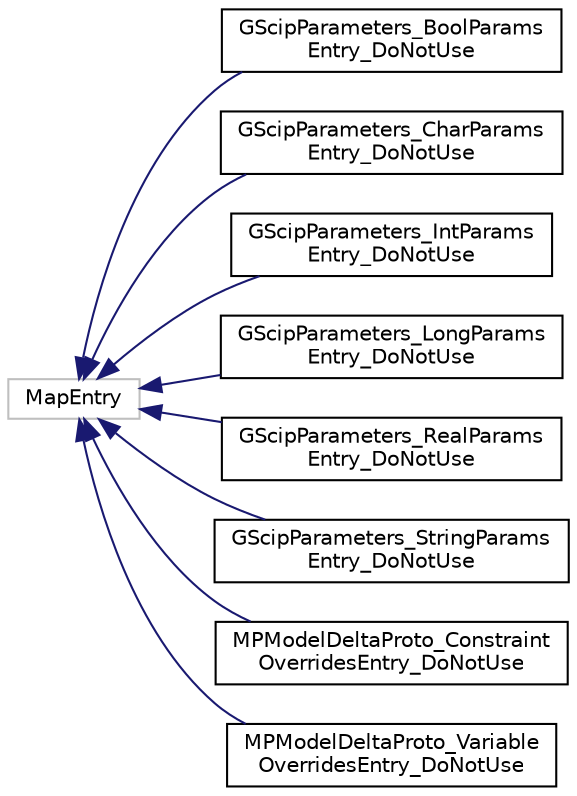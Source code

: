 digraph "Graphical Class Hierarchy"
{
 // LATEX_PDF_SIZE
  edge [fontname="Helvetica",fontsize="10",labelfontname="Helvetica",labelfontsize="10"];
  node [fontname="Helvetica",fontsize="10",shape=record];
  rankdir="LR";
  Node0 [label="MapEntry",height=0.2,width=0.4,color="grey75", fillcolor="white", style="filled",tooltip=" "];
  Node0 -> Node1 [dir="back",color="midnightblue",fontsize="10",style="solid",fontname="Helvetica"];
  Node1 [label="GScipParameters_BoolParams\lEntry_DoNotUse",height=0.2,width=0.4,color="black", fillcolor="white", style="filled",URL="$classoperations__research_1_1_g_scip_parameters___bool_params_entry___do_not_use.html",tooltip=" "];
  Node0 -> Node2 [dir="back",color="midnightblue",fontsize="10",style="solid",fontname="Helvetica"];
  Node2 [label="GScipParameters_CharParams\lEntry_DoNotUse",height=0.2,width=0.4,color="black", fillcolor="white", style="filled",URL="$classoperations__research_1_1_g_scip_parameters___char_params_entry___do_not_use.html",tooltip=" "];
  Node0 -> Node3 [dir="back",color="midnightblue",fontsize="10",style="solid",fontname="Helvetica"];
  Node3 [label="GScipParameters_IntParams\lEntry_DoNotUse",height=0.2,width=0.4,color="black", fillcolor="white", style="filled",URL="$classoperations__research_1_1_g_scip_parameters___int_params_entry___do_not_use.html",tooltip=" "];
  Node0 -> Node4 [dir="back",color="midnightblue",fontsize="10",style="solid",fontname="Helvetica"];
  Node4 [label="GScipParameters_LongParams\lEntry_DoNotUse",height=0.2,width=0.4,color="black", fillcolor="white", style="filled",URL="$classoperations__research_1_1_g_scip_parameters___long_params_entry___do_not_use.html",tooltip=" "];
  Node0 -> Node5 [dir="back",color="midnightblue",fontsize="10",style="solid",fontname="Helvetica"];
  Node5 [label="GScipParameters_RealParams\lEntry_DoNotUse",height=0.2,width=0.4,color="black", fillcolor="white", style="filled",URL="$classoperations__research_1_1_g_scip_parameters___real_params_entry___do_not_use.html",tooltip=" "];
  Node0 -> Node6 [dir="back",color="midnightblue",fontsize="10",style="solid",fontname="Helvetica"];
  Node6 [label="GScipParameters_StringParams\lEntry_DoNotUse",height=0.2,width=0.4,color="black", fillcolor="white", style="filled",URL="$classoperations__research_1_1_g_scip_parameters___string_params_entry___do_not_use.html",tooltip=" "];
  Node0 -> Node7 [dir="back",color="midnightblue",fontsize="10",style="solid",fontname="Helvetica"];
  Node7 [label="MPModelDeltaProto_Constraint\lOverridesEntry_DoNotUse",height=0.2,width=0.4,color="black", fillcolor="white", style="filled",URL="$classoperations__research_1_1_m_p_model_delta_proto___constraint_overrides_entry___do_not_use.html",tooltip=" "];
  Node0 -> Node8 [dir="back",color="midnightblue",fontsize="10",style="solid",fontname="Helvetica"];
  Node8 [label="MPModelDeltaProto_Variable\lOverridesEntry_DoNotUse",height=0.2,width=0.4,color="black", fillcolor="white", style="filled",URL="$classoperations__research_1_1_m_p_model_delta_proto___variable_overrides_entry___do_not_use.html",tooltip=" "];
}
